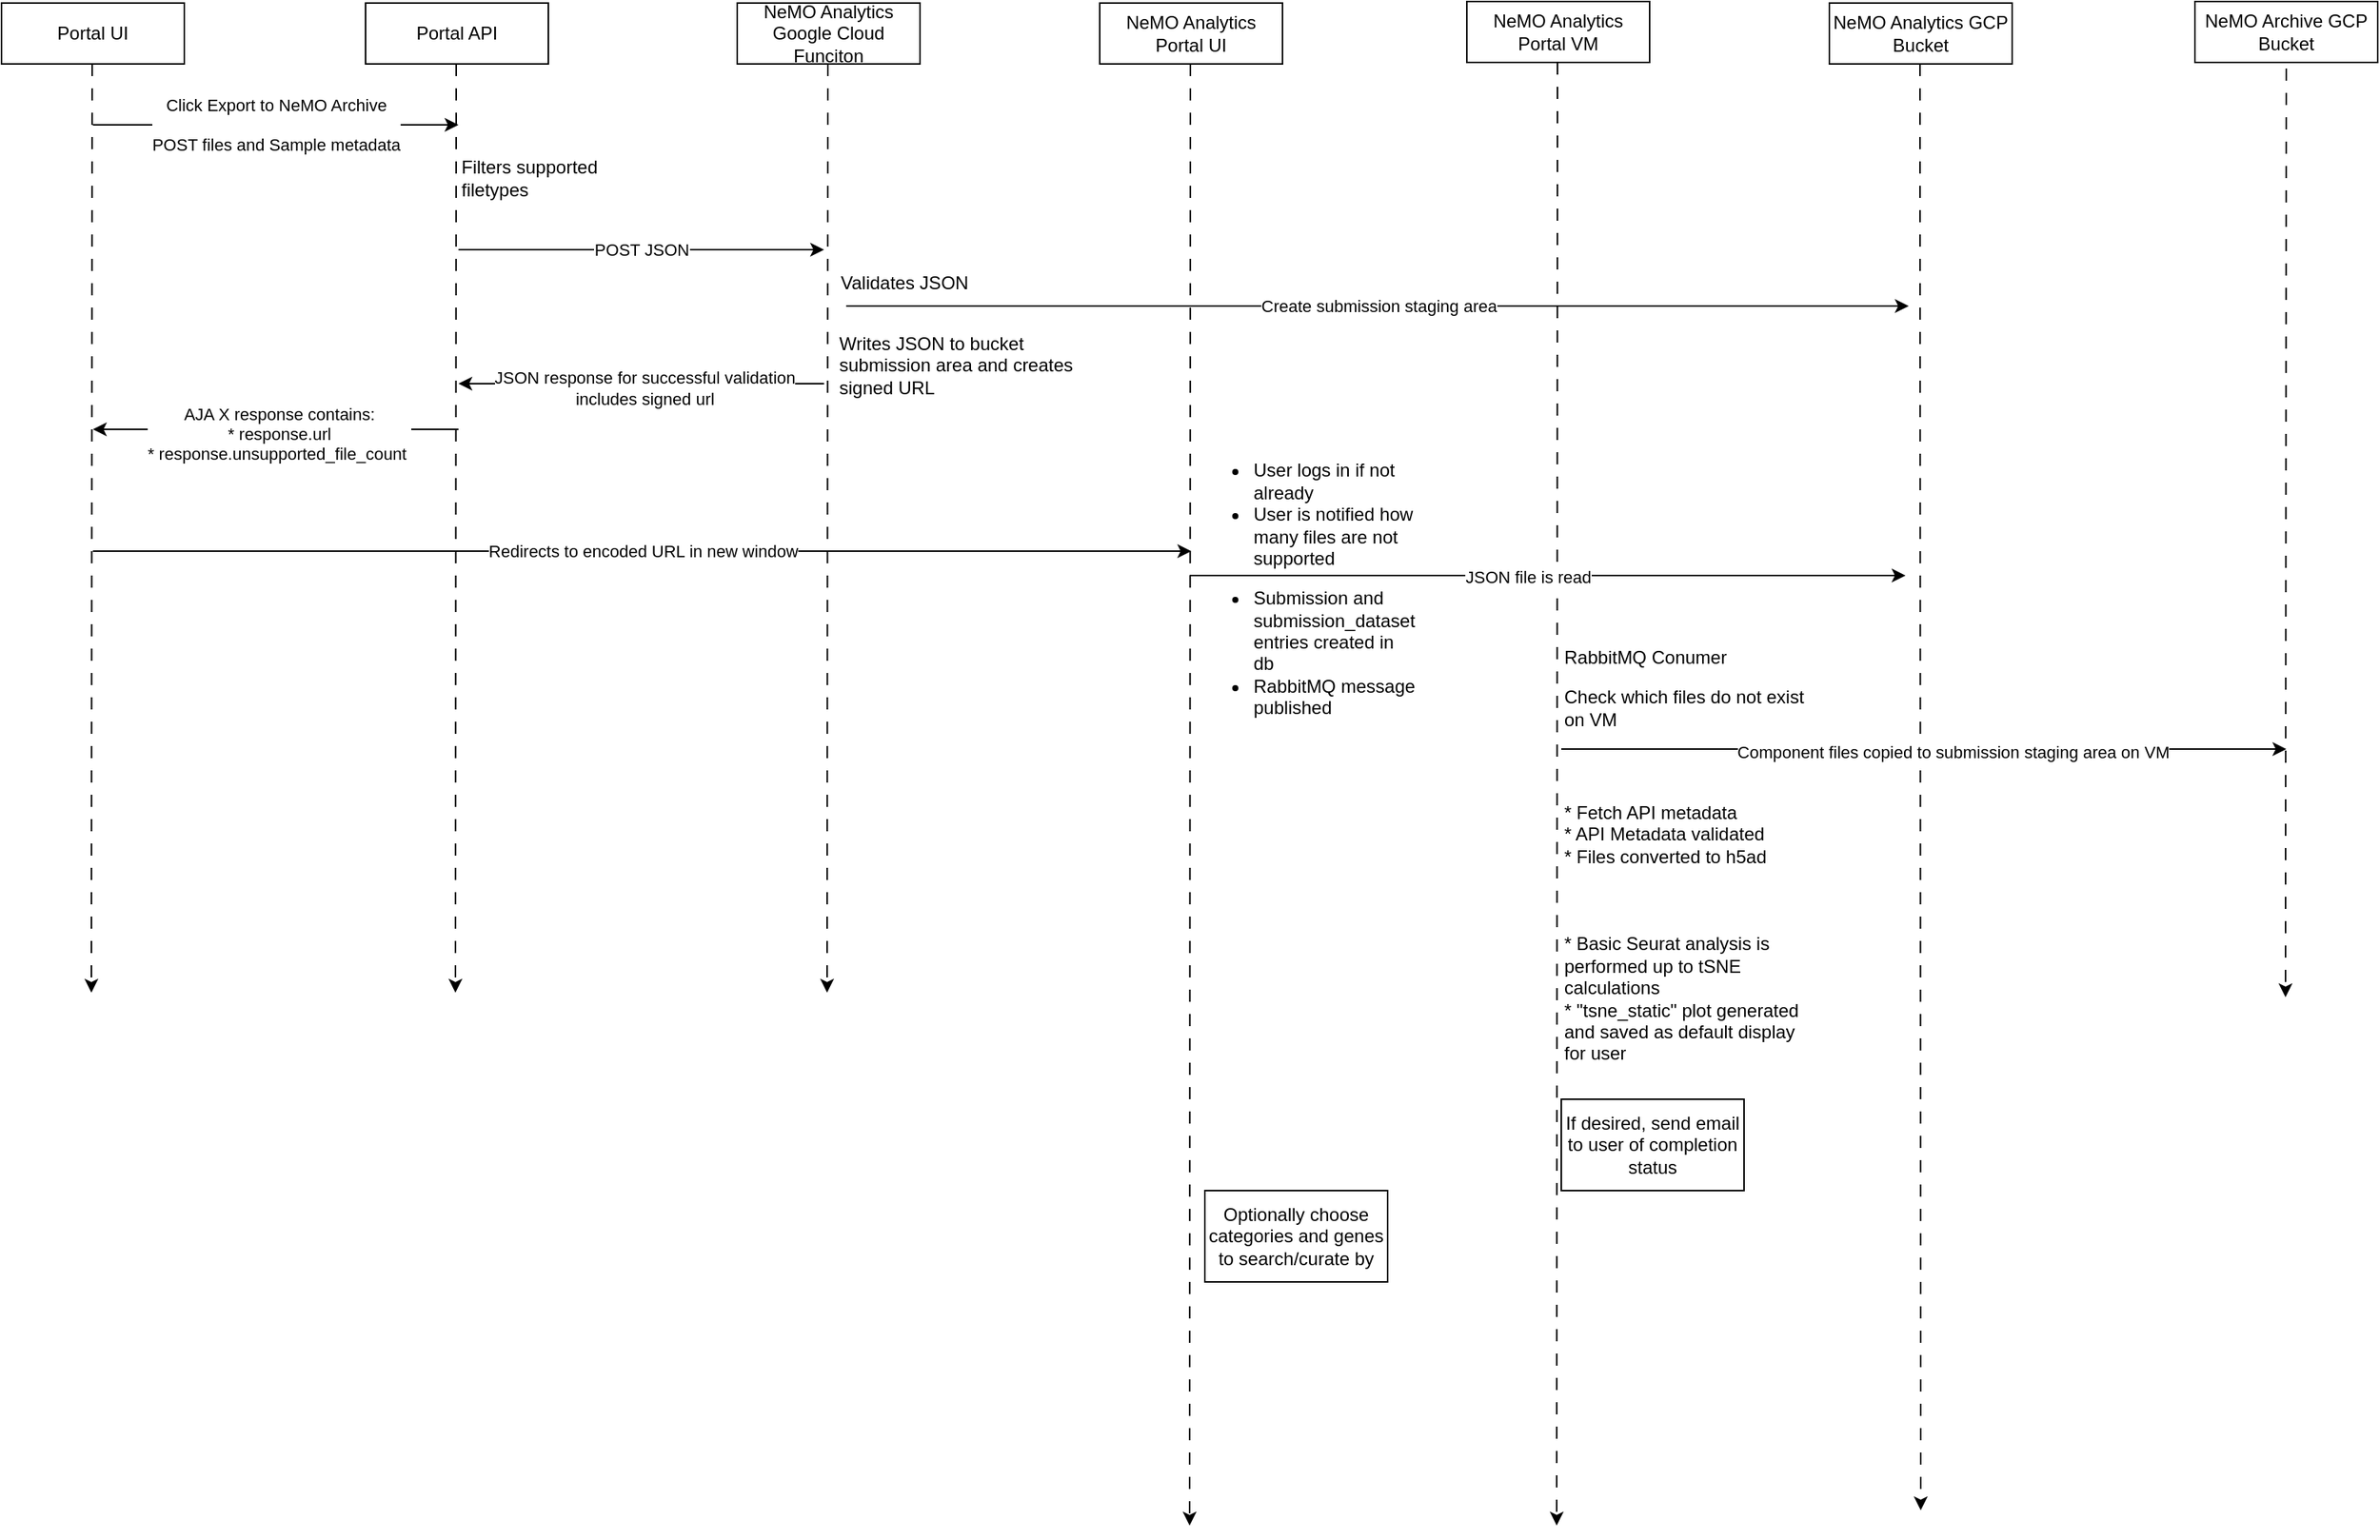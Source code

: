 <mxfile>
    <diagram id="6dscw00UcyDlalNh9v6r" name="Page-1">
        <mxGraphModel dx="764" dy="1023" grid="1" gridSize="10" guides="1" tooltips="1" connect="1" arrows="1" fold="1" page="1" pageScale="1" pageWidth="850" pageHeight="1100" math="0" shadow="0">
            <root>
                <mxCell id="0"/>
                <mxCell id="1" parent="0"/>
                <mxCell id="2" value="Portal UI" style="whiteSpace=wrap;html=1;" parent="1" vertex="1">
                    <mxGeometry y="40" width="120" height="40" as="geometry"/>
                </mxCell>
                <mxCell id="3" value="Portal API" style="whiteSpace=wrap;html=1;" parent="1" vertex="1">
                    <mxGeometry x="239" y="40" width="120" height="40" as="geometry"/>
                </mxCell>
                <mxCell id="4" value="NeMO Analytics Google Cloud Funciton" style="whiteSpace=wrap;html=1;" parent="1" vertex="1">
                    <mxGeometry x="483" y="40" width="120" height="40" as="geometry"/>
                </mxCell>
                <mxCell id="5" value="NeMO Analytics Portal UI" style="whiteSpace=wrap;html=1;" parent="1" vertex="1">
                    <mxGeometry x="721" y="40" width="120" height="40" as="geometry"/>
                </mxCell>
                <mxCell id="7" value="" style="edgeStyle=none;orthogonalLoop=1;jettySize=auto;html=1;dashed=1;dashPattern=8 8;" parent="1" edge="1">
                    <mxGeometry width="80" relative="1" as="geometry">
                        <mxPoint x="59.5" y="80" as="sourcePoint"/>
                        <mxPoint x="59" y="690" as="targetPoint"/>
                        <Array as="points"/>
                    </mxGeometry>
                </mxCell>
                <mxCell id="8" value="" style="edgeStyle=none;orthogonalLoop=1;jettySize=auto;html=1;dashed=1;dashPattern=8 8;" parent="1" edge="1">
                    <mxGeometry width="80" relative="1" as="geometry">
                        <mxPoint x="298.5" y="80" as="sourcePoint"/>
                        <mxPoint x="298" y="690" as="targetPoint"/>
                        <Array as="points"/>
                    </mxGeometry>
                </mxCell>
                <mxCell id="9" value="" style="edgeStyle=none;orthogonalLoop=1;jettySize=auto;html=1;dashed=1;dashPattern=8 8;" parent="1" edge="1">
                    <mxGeometry width="80" relative="1" as="geometry">
                        <mxPoint x="542.5" y="80" as="sourcePoint"/>
                        <mxPoint x="542" y="690" as="targetPoint"/>
                        <Array as="points"/>
                    </mxGeometry>
                </mxCell>
                <mxCell id="10" value="" style="edgeStyle=none;orthogonalLoop=1;jettySize=auto;html=1;dashed=1;dashPattern=8 8;" parent="1" edge="1">
                    <mxGeometry width="80" relative="1" as="geometry">
                        <mxPoint x="780.5" y="80" as="sourcePoint"/>
                        <mxPoint x="780" y="1040" as="targetPoint"/>
                        <Array as="points"/>
                    </mxGeometry>
                </mxCell>
                <mxCell id="11" value="Click Export to NeMO Archive&lt;br&gt;&lt;br&gt;POST files and Sample metadata" style="edgeStyle=none;orthogonalLoop=1;jettySize=auto;html=1;" parent="1" edge="1">
                    <mxGeometry width="80" relative="1" as="geometry">
                        <mxPoint x="60" y="120" as="sourcePoint"/>
                        <mxPoint x="300" y="120" as="targetPoint"/>
                        <Array as="points"/>
                        <mxPoint as="offset"/>
                    </mxGeometry>
                </mxCell>
                <mxCell id="167" value="POST JSON" style="edgeStyle=none;orthogonalLoop=1;jettySize=auto;html=1;" parent="1" edge="1">
                    <mxGeometry width="80" relative="1" as="geometry">
                        <mxPoint x="300" y="202" as="sourcePoint"/>
                        <mxPoint x="540" y="202" as="targetPoint"/>
                        <Array as="points"/>
                        <mxPoint as="offset"/>
                    </mxGeometry>
                </mxCell>
                <mxCell id="168" value="Filters supported filetypes" style="text;strokeColor=none;align=left;fillColor=none;html=1;verticalAlign=middle;whiteSpace=wrap;rounded=0;" parent="1" vertex="1">
                    <mxGeometry x="300" y="140" width="100" height="30" as="geometry"/>
                </mxCell>
                <mxCell id="170" value="&lt;div style=&quot;&quot;&gt;&lt;span style=&quot;background-color: initial;&quot;&gt;Validates JSON&lt;/span&gt;&lt;br&gt;&lt;/div&gt;" style="text;strokeColor=none;align=left;fillColor=none;html=1;verticalAlign=middle;whiteSpace=wrap;rounded=0;" parent="1" vertex="1">
                    <mxGeometry x="549" y="209" width="91" height="30" as="geometry"/>
                </mxCell>
                <mxCell id="173" value="" style="edgeStyle=none;orthogonalLoop=1;jettySize=auto;html=1;" parent="1" edge="1">
                    <mxGeometry width="80" relative="1" as="geometry">
                        <mxPoint x="540" y="290" as="sourcePoint"/>
                        <mxPoint x="300" y="290" as="targetPoint"/>
                        <Array as="points"/>
                    </mxGeometry>
                </mxCell>
                <mxCell id="175" value="JSON response for successful validation&lt;br&gt;includes signed url" style="edgeLabel;html=1;align=center;verticalAlign=middle;resizable=0;points=[];" parent="173" vertex="1" connectable="0">
                    <mxGeometry x="0.088" y="3" relative="1" as="geometry">
                        <mxPoint x="12" as="offset"/>
                    </mxGeometry>
                </mxCell>
                <mxCell id="176" value="" style="edgeStyle=none;orthogonalLoop=1;jettySize=auto;html=1;" parent="1" edge="1">
                    <mxGeometry width="80" relative="1" as="geometry">
                        <mxPoint x="300" y="320" as="sourcePoint"/>
                        <mxPoint x="60" y="320" as="targetPoint"/>
                        <Array as="points"/>
                    </mxGeometry>
                </mxCell>
                <mxCell id="177" value="AJA X response contains:&lt;br&gt;* response.url&lt;br&gt;* response.unsupported_file_count&amp;nbsp;" style="edgeLabel;html=1;align=center;verticalAlign=middle;resizable=0;points=[];" parent="176" vertex="1" connectable="0">
                    <mxGeometry x="0.088" y="3" relative="1" as="geometry">
                        <mxPoint x="12" as="offset"/>
                    </mxGeometry>
                </mxCell>
                <mxCell id="178" value="Redirects to encoded URL in new window" style="edgeStyle=none;orthogonalLoop=1;jettySize=auto;html=1;" parent="1" edge="1">
                    <mxGeometry width="80" relative="1" as="geometry">
                        <mxPoint x="60" y="400" as="sourcePoint"/>
                        <mxPoint x="781.053" y="400" as="targetPoint"/>
                        <Array as="points"/>
                    </mxGeometry>
                </mxCell>
                <mxCell id="179" value="&lt;ul&gt;&lt;li&gt;User logs in if not already&lt;/li&gt;&lt;li&gt;User is notified how many files are not supported&lt;/li&gt;&lt;/ul&gt;&lt;ul&gt;&lt;li&gt;&lt;span style=&quot;background-color: initial;&quot;&gt;Submission and submission_dataset entries created in db&lt;/span&gt;&lt;/li&gt;&lt;li&gt;&lt;span style=&quot;background-color: initial;&quot;&gt;RabbitMQ message published&lt;/span&gt;&lt;br&gt;&lt;/li&gt;&lt;/ul&gt;" style="text;strokeColor=none;align=left;fillColor=none;html=1;verticalAlign=middle;whiteSpace=wrap;rounded=0;" parent="1" vertex="1">
                    <mxGeometry x="780" y="410" width="140" height="30" as="geometry"/>
                </mxCell>
                <mxCell id="182" value="NeMO Analytics Portal VM" style="whiteSpace=wrap;html=1;" parent="1" vertex="1">
                    <mxGeometry x="962" y="39" width="120" height="40" as="geometry"/>
                </mxCell>
                <mxCell id="183" value="" style="edgeStyle=none;orthogonalLoop=1;jettySize=auto;html=1;dashed=1;dashPattern=8 8;" parent="1" edge="1">
                    <mxGeometry width="80" relative="1" as="geometry">
                        <mxPoint x="1021.5" y="79" as="sourcePoint"/>
                        <mxPoint x="1021" y="1040" as="targetPoint"/>
                        <Array as="points"/>
                    </mxGeometry>
                </mxCell>
                <mxCell id="185" value="NeMO Analytics GCP Bucket" style="whiteSpace=wrap;html=1;" parent="1" vertex="1">
                    <mxGeometry x="1200" y="40" width="120" height="40" as="geometry"/>
                </mxCell>
                <mxCell id="186" value="" style="edgeStyle=none;orthogonalLoop=1;jettySize=auto;html=1;dashed=1;dashPattern=8 8;" parent="1" edge="1">
                    <mxGeometry width="80" relative="1" as="geometry">
                        <mxPoint x="1259.5" y="80" as="sourcePoint"/>
                        <mxPoint x="1260" y="1030" as="targetPoint"/>
                        <Array as="points"/>
                    </mxGeometry>
                </mxCell>
                <mxCell id="187" value="&lt;span style=&quot;background-color: initial;&quot;&gt;Writes JSON to bucket submission area and creates signed URL&lt;/span&gt;" style="text;whiteSpace=wrap;html=1;align=left;" parent="1" vertex="1">
                    <mxGeometry x="548" y="250" width="175" height="20" as="geometry"/>
                </mxCell>
                <mxCell id="188" value="Create submission staging area" style="edgeStyle=none;orthogonalLoop=1;jettySize=auto;html=1;" parent="1" edge="1">
                    <mxGeometry width="80" relative="1" as="geometry">
                        <mxPoint x="554.5" y="239" as="sourcePoint"/>
                        <mxPoint x="1252.105" y="239" as="targetPoint"/>
                        <Array as="points"/>
                    </mxGeometry>
                </mxCell>
                <mxCell id="190" value="RabbitMQ Conumer" style="text;strokeColor=none;align=left;fillColor=none;html=1;verticalAlign=middle;whiteSpace=wrap;rounded=0;" parent="1" vertex="1">
                    <mxGeometry x="1024" y="455" width="140" height="30" as="geometry"/>
                </mxCell>
                <mxCell id="191" value="" style="edgeStyle=none;orthogonalLoop=1;jettySize=auto;html=1;exitX=0;exitY=1;exitDx=0;exitDy=0;" parent="1" edge="1">
                    <mxGeometry width="80" relative="1" as="geometry">
                        <mxPoint x="780" y="416" as="sourcePoint"/>
                        <mxPoint x="1250" y="416" as="targetPoint"/>
                        <Array as="points">
                            <mxPoint x="1110" y="416"/>
                        </Array>
                    </mxGeometry>
                </mxCell>
                <mxCell id="192" value="JSON file is read" style="edgeLabel;html=1;align=center;verticalAlign=middle;resizable=0;points=[];" parent="191" vertex="1" connectable="0">
                    <mxGeometry x="-0.058" y="-3" relative="1" as="geometry">
                        <mxPoint y="-2" as="offset"/>
                    </mxGeometry>
                </mxCell>
                <mxCell id="193" value="NeMO Archive GCP Bucket" style="whiteSpace=wrap;html=1;" parent="1" vertex="1">
                    <mxGeometry x="1440" y="39" width="120" height="40" as="geometry"/>
                </mxCell>
                <mxCell id="194" value="" style="edgeStyle=none;orthogonalLoop=1;jettySize=auto;html=1;dashed=1;dashPattern=8 8;" parent="1" edge="1">
                    <mxGeometry width="80" relative="1" as="geometry">
                        <mxPoint x="1499.97" y="83" as="sourcePoint"/>
                        <mxPoint x="1499.47" y="693.0" as="targetPoint"/>
                        <Array as="points"/>
                    </mxGeometry>
                </mxCell>
                <mxCell id="195" value="Check which files do not exist on VM" style="text;strokeColor=none;align=left;fillColor=none;html=1;verticalAlign=middle;whiteSpace=wrap;rounded=0;" parent="1" vertex="1">
                    <mxGeometry x="1024" y="488" width="160" height="30" as="geometry"/>
                </mxCell>
                <mxCell id="196" value="" style="edgeStyle=none;orthogonalLoop=1;jettySize=auto;html=1;rounded=1;" parent="1" edge="1">
                    <mxGeometry width="80" relative="1" as="geometry">
                        <mxPoint x="1024" y="530" as="sourcePoint"/>
                        <mxPoint x="1500" y="530" as="targetPoint"/>
                    </mxGeometry>
                </mxCell>
                <mxCell id="197" value="Component files copied to submission staging area on VM" style="edgeLabel;html=1;align=center;verticalAlign=middle;resizable=0;points=[];" parent="196" vertex="1" connectable="0">
                    <mxGeometry x="0.08" y="-2" relative="1" as="geometry">
                        <mxPoint as="offset"/>
                    </mxGeometry>
                </mxCell>
                <mxCell id="198" value="* Fetch API metadata&lt;br&gt;* API Metadata validated&lt;br&gt;* Files converted to h5ad" style="text;strokeColor=none;align=left;fillColor=none;html=1;verticalAlign=middle;whiteSpace=wrap;rounded=0;" parent="1" vertex="1">
                    <mxGeometry x="1024" y="571" width="160" height="30" as="geometry"/>
                </mxCell>
                <mxCell id="203" value="* Basic Seurat analysis is performed up to tSNE calculations&lt;br&gt;* &quot;tsne_static&quot; plot generated and saved as default display for user" style="text;strokeColor=none;align=left;fillColor=none;html=1;verticalAlign=middle;whiteSpace=wrap;rounded=0;" parent="1" vertex="1">
                    <mxGeometry x="1024" y="679" width="160" height="30" as="geometry"/>
                </mxCell>
                <mxCell id="204" value="Optionally choose categories and genes to search/curate by" style="whiteSpace=wrap;html=1;" vertex="1" parent="1">
                    <mxGeometry x="790" y="820" width="120" height="60" as="geometry"/>
                </mxCell>
                <mxCell id="205" value="If desired, send email to user of completion status" style="whiteSpace=wrap;html=1;" vertex="1" parent="1">
                    <mxGeometry x="1024" y="760" width="120" height="60" as="geometry"/>
                </mxCell>
            </root>
        </mxGraphModel>
    </diagram>
</mxfile>